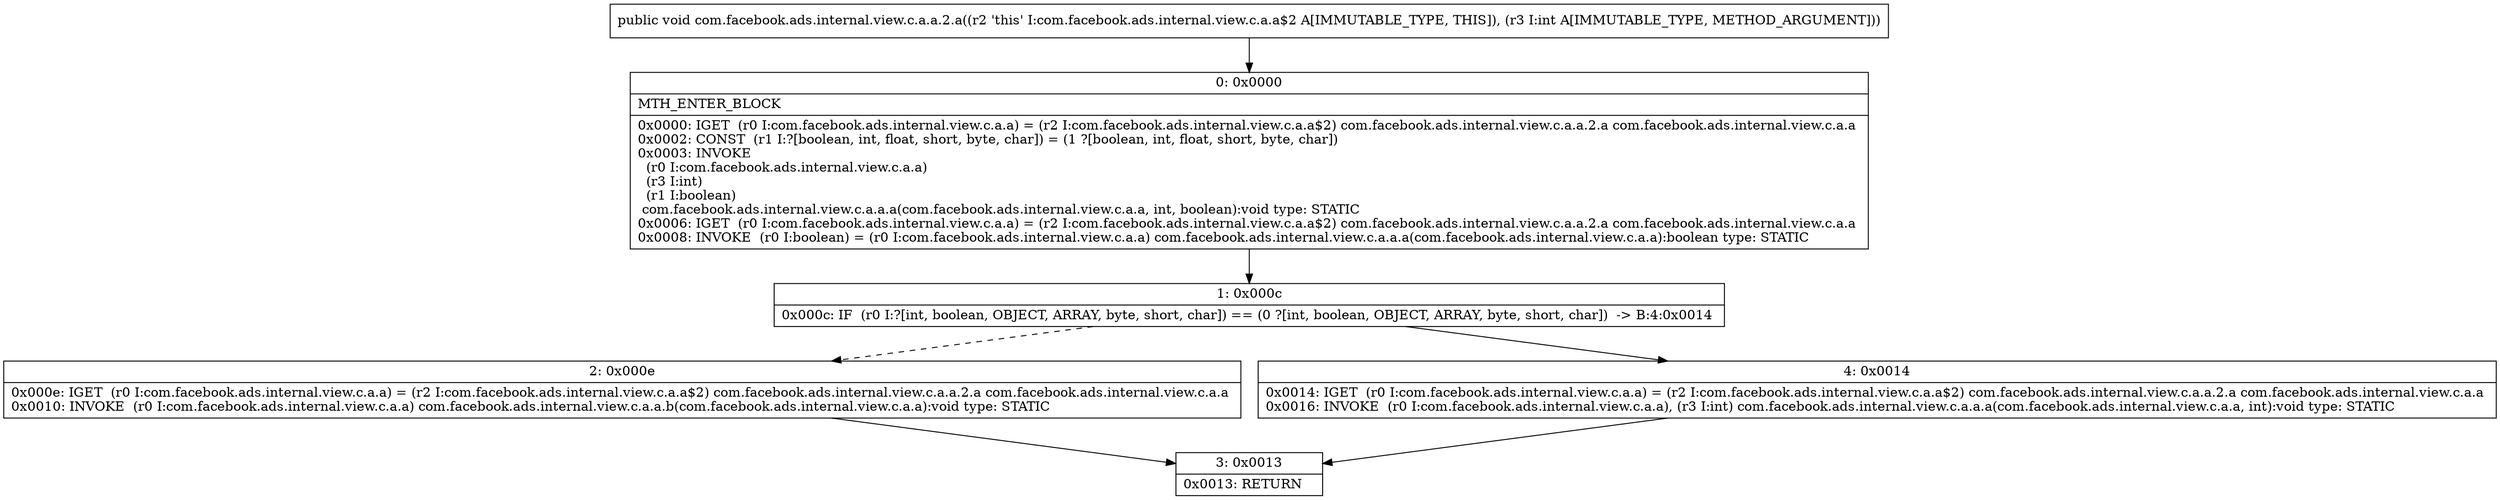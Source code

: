 digraph "CFG forcom.facebook.ads.internal.view.c.a.a.2.a(I)V" {
Node_0 [shape=record,label="{0\:\ 0x0000|MTH_ENTER_BLOCK\l|0x0000: IGET  (r0 I:com.facebook.ads.internal.view.c.a.a) = (r2 I:com.facebook.ads.internal.view.c.a.a$2) com.facebook.ads.internal.view.c.a.a.2.a com.facebook.ads.internal.view.c.a.a \l0x0002: CONST  (r1 I:?[boolean, int, float, short, byte, char]) = (1 ?[boolean, int, float, short, byte, char]) \l0x0003: INVOKE  \l  (r0 I:com.facebook.ads.internal.view.c.a.a)\l  (r3 I:int)\l  (r1 I:boolean)\l com.facebook.ads.internal.view.c.a.a.a(com.facebook.ads.internal.view.c.a.a, int, boolean):void type: STATIC \l0x0006: IGET  (r0 I:com.facebook.ads.internal.view.c.a.a) = (r2 I:com.facebook.ads.internal.view.c.a.a$2) com.facebook.ads.internal.view.c.a.a.2.a com.facebook.ads.internal.view.c.a.a \l0x0008: INVOKE  (r0 I:boolean) = (r0 I:com.facebook.ads.internal.view.c.a.a) com.facebook.ads.internal.view.c.a.a.a(com.facebook.ads.internal.view.c.a.a):boolean type: STATIC \l}"];
Node_1 [shape=record,label="{1\:\ 0x000c|0x000c: IF  (r0 I:?[int, boolean, OBJECT, ARRAY, byte, short, char]) == (0 ?[int, boolean, OBJECT, ARRAY, byte, short, char])  \-\> B:4:0x0014 \l}"];
Node_2 [shape=record,label="{2\:\ 0x000e|0x000e: IGET  (r0 I:com.facebook.ads.internal.view.c.a.a) = (r2 I:com.facebook.ads.internal.view.c.a.a$2) com.facebook.ads.internal.view.c.a.a.2.a com.facebook.ads.internal.view.c.a.a \l0x0010: INVOKE  (r0 I:com.facebook.ads.internal.view.c.a.a) com.facebook.ads.internal.view.c.a.a.b(com.facebook.ads.internal.view.c.a.a):void type: STATIC \l}"];
Node_3 [shape=record,label="{3\:\ 0x0013|0x0013: RETURN   \l}"];
Node_4 [shape=record,label="{4\:\ 0x0014|0x0014: IGET  (r0 I:com.facebook.ads.internal.view.c.a.a) = (r2 I:com.facebook.ads.internal.view.c.a.a$2) com.facebook.ads.internal.view.c.a.a.2.a com.facebook.ads.internal.view.c.a.a \l0x0016: INVOKE  (r0 I:com.facebook.ads.internal.view.c.a.a), (r3 I:int) com.facebook.ads.internal.view.c.a.a.a(com.facebook.ads.internal.view.c.a.a, int):void type: STATIC \l}"];
MethodNode[shape=record,label="{public void com.facebook.ads.internal.view.c.a.a.2.a((r2 'this' I:com.facebook.ads.internal.view.c.a.a$2 A[IMMUTABLE_TYPE, THIS]), (r3 I:int A[IMMUTABLE_TYPE, METHOD_ARGUMENT])) }"];
MethodNode -> Node_0;
Node_0 -> Node_1;
Node_1 -> Node_2[style=dashed];
Node_1 -> Node_4;
Node_2 -> Node_3;
Node_4 -> Node_3;
}

